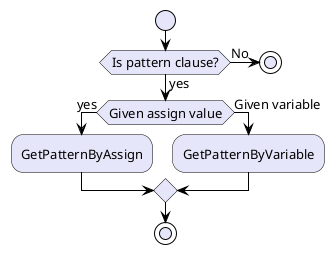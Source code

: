 @startuml
<Style>
activityDiagram {
  BackgroundColor lavender
  BorderColor lavender
  FontName arial
  FontSize 13
LineColor Black
}
document {
   BackgroundColor transparent
}
</style>
skinparam sequence {
  ArrowColor black
  BorderColor black
  ActivityBorderColor black
}
start
if (Is pattern clause?) then (yes)
  if (Given assign value) then (yes)
    :GetPatternByAssign;
  else (Given variable)
    :GetPatternByVariable;
  endif
else (No)
stop
endif
stop
@enduml
